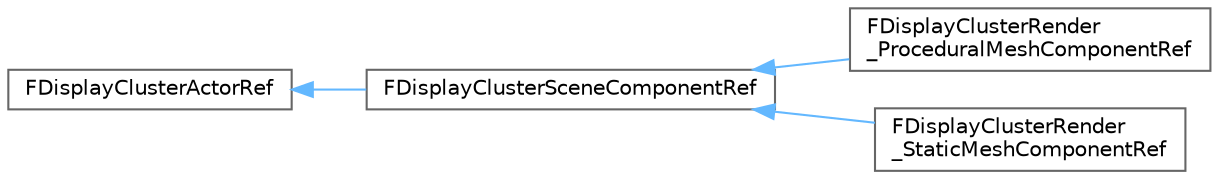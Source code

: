 digraph "Graphical Class Hierarchy"
{
 // INTERACTIVE_SVG=YES
 // LATEX_PDF_SIZE
  bgcolor="transparent";
  edge [fontname=Helvetica,fontsize=10,labelfontname=Helvetica,labelfontsize=10];
  node [fontname=Helvetica,fontsize=10,shape=box,height=0.2,width=0.4];
  rankdir="LR";
  Node0 [id="Node000000",label="FDisplayClusterActorRef",height=0.2,width=0.4,color="grey40", fillcolor="white", style="filled",URL="$d2/dbd/classFDisplayClusterActorRef.html",tooltip=" "];
  Node0 -> Node1 [id="edge3720_Node000000_Node000001",dir="back",color="steelblue1",style="solid",tooltip=" "];
  Node1 [id="Node000001",label="FDisplayClusterSceneComponentRef",height=0.2,width=0.4,color="grey40", fillcolor="white", style="filled",URL="$d9/d84/classFDisplayClusterSceneComponentRef.html",tooltip=" "];
  Node1 -> Node2 [id="edge3721_Node000001_Node000002",dir="back",color="steelblue1",style="solid",tooltip=" "];
  Node2 [id="Node000002",label="FDisplayClusterRender\l_ProceduralMeshComponentRef",height=0.2,width=0.4,color="grey40", fillcolor="white", style="filled",URL="$d0/dc5/classFDisplayClusterRender__ProceduralMeshComponentRef.html",tooltip=" "];
  Node1 -> Node3 [id="edge3722_Node000001_Node000003",dir="back",color="steelblue1",style="solid",tooltip=" "];
  Node3 [id="Node000003",label="FDisplayClusterRender\l_StaticMeshComponentRef",height=0.2,width=0.4,color="grey40", fillcolor="white", style="filled",URL="$d3/d89/classFDisplayClusterRender__StaticMeshComponentRef.html",tooltip=" "];
}

